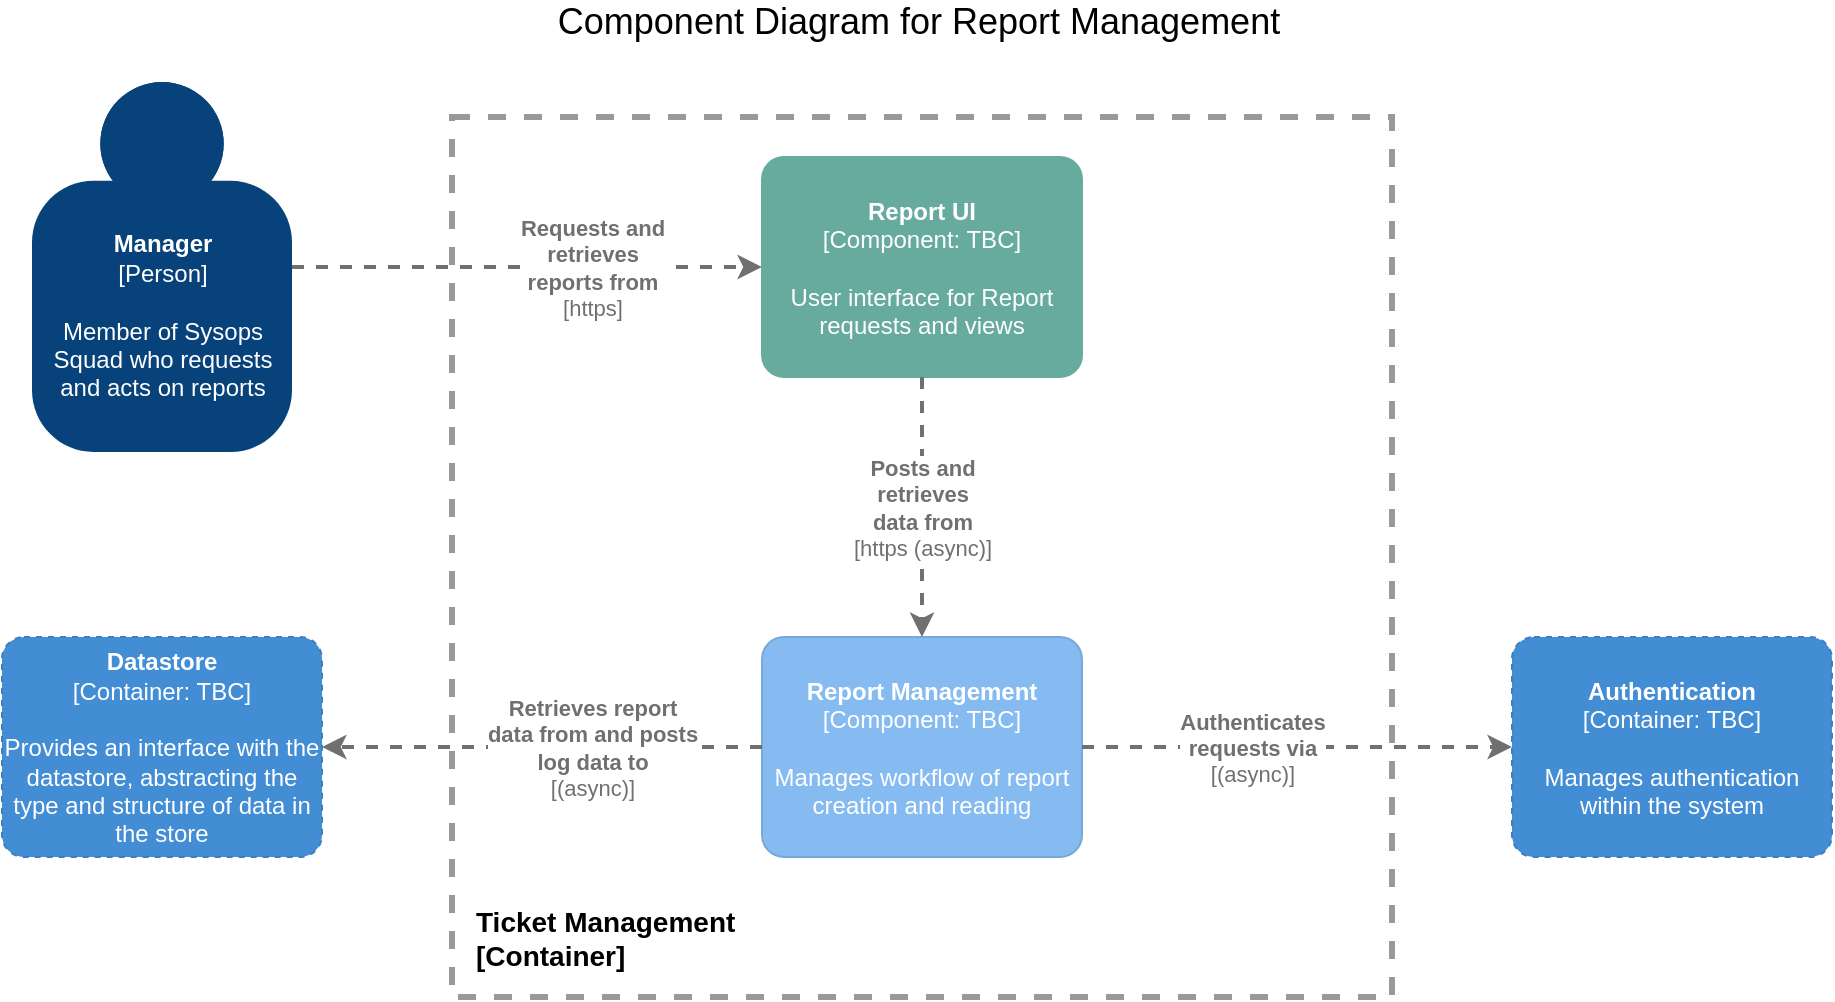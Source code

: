 <mxfile version="14.5.1" type="device"><diagram id="t8C2vAcFf4IVfgRRib2v" name="Page-1"><mxGraphModel dx="1089" dy="759" grid="1" gridSize="10" guides="1" tooltips="1" connect="1" arrows="1" fold="1" page="1" pageScale="1" pageWidth="1169" pageHeight="827" background="#FFFFFF" math="0" shadow="0"><root><mxCell id="0"/><mxCell id="1" parent="0"/><mxCell id="MCqfHT1OaZ1cbw39gqNF-1" value="&lt;font style=&quot;font-size: 18px&quot;&gt;Component Diagram for Report Management&lt;/font&gt;" style="text;html=1;align=center;verticalAlign=middle;resizable=0;points=[];autosize=1;" parent="1" vertex="1"><mxGeometry x="395" y="10" width="380" height="20" as="geometry"/></mxCell><mxCell id="MCqfHT1OaZ1cbw39gqNF-2" value="" style="rounded=0;whiteSpace=wrap;html=1;dashed=1;strokeWidth=3;strokeColor=#999999;fillColor=none;" parent="1" vertex="1"><mxGeometry x="352" y="67.5" width="470" height="440" as="geometry"/></mxCell><mxCell id="MCqfHT1OaZ1cbw39gqNF-3" value="&lt;font style=&quot;font-size: 14px&quot;&gt;&lt;b&gt;Ticket Management&lt;br&gt;[Container]&lt;/b&gt;&lt;/font&gt;" style="text;html=1;align=left;verticalAlign=middle;resizable=0;points=[];autosize=1;" parent="1" vertex="1"><mxGeometry x="362" y="457.5" width="150" height="40" as="geometry"/></mxCell><object placeholders="1" c4Name="Report Management" c4Type="Component" c4Technology="TBC" c4Description="Manages workflow of report creation and reading" label="&lt;b&gt;%c4Name%&lt;/b&gt;&lt;div&gt;[%c4Type%: %c4Technology%]&lt;/div&gt;&lt;br&gt;&lt;div&gt;%c4Description%&lt;/div&gt;" id="MCqfHT1OaZ1cbw39gqNF-9"><mxCell style="rounded=1;whiteSpace=wrap;html=1;labelBackgroundColor=none;fillColor=#85BBF0;fontColor=#ffffff;align=center;arcSize=10;strokeColor=#78A8D8;metaEdit=1;metaData={&quot;c4Type&quot;:{&quot;editable&quot;:false}};points=[[0.25,0,0],[0.5,0,0],[0.75,0,0],[1,0.25,0],[1,0.5,0],[1,0.75,0],[0.75,1,0],[0.5,1,0],[0.25,1,0],[0,0.75,0],[0,0.5,0],[0,0.25,0]];" parent="1" vertex="1"><mxGeometry x="507" y="327.5" width="160" height="110.0" as="geometry"/></mxCell></object><object placeholders="1" c4Name="Report UI" c4Type="Component" c4Technology="TBC" c4Description="User interface for Report requests and views" label="&lt;b&gt;%c4Name%&lt;/b&gt;&lt;div&gt;[%c4Type%: %c4Technology%]&lt;/div&gt;&lt;br&gt;&lt;div&gt;%c4Description%&lt;/div&gt;" id="MCqfHT1OaZ1cbw39gqNF-15"><mxCell style="rounded=1;whiteSpace=wrap;html=1;labelBackgroundColor=none;fontColor=#ffffff;align=center;arcSize=10;metaEdit=1;metaData={&quot;c4Type&quot;:{&quot;editable&quot;:false}};points=[[0.25,0,0],[0.5,0,0],[0.75,0,0],[1,0.25,0],[1,0.5,0],[1,0.75,0],[0.75,1,0],[0.5,1,0],[0.25,1,0],[0,0.75,0],[0,0.5,0],[0,0.25,0]];fillColor=#67AB9F;strokeColor=#67AB9F;" parent="1" vertex="1"><mxGeometry x="507" y="87.5" width="160" height="110.0" as="geometry"/></mxCell></object><object placeholders="1" c4Type="Relationship" c4Technology="https (async)" c4Description="Posts and &#10;retrieves &#10;data from" label="&lt;div style=&quot;text-align: left&quot;&gt;&lt;div style=&quot;text-align: center&quot;&gt;&lt;b&gt;%c4Description%&lt;/b&gt;&lt;/div&gt;&lt;div style=&quot;text-align: center&quot;&gt;[%c4Technology%]&lt;/div&gt;&lt;/div&gt;" id="MCqfHT1OaZ1cbw39gqNF-21"><mxCell style="edgeStyle=none;rounded=0;html=1;jettySize=auto;orthogonalLoop=1;strokeColor=#707070;strokeWidth=2;fontColor=#707070;jumpStyle=none;dashed=1;metaEdit=1;metaData={&quot;c4Type&quot;:{&quot;editable&quot;:false}};exitX=0.5;exitY=1;exitDx=0;exitDy=0;exitPerimeter=0;entryX=0.5;entryY=0;entryDx=0;entryDy=0;entryPerimeter=0;" parent="1" source="MCqfHT1OaZ1cbw39gqNF-15" target="MCqfHT1OaZ1cbw39gqNF-9" edge="1"><mxGeometry width="160" relative="1" as="geometry"><mxPoint x="352" y="202.5" as="sourcePoint"/><mxPoint x="662" y="302.5" as="targetPoint"/><mxPoint as="offset"/></mxGeometry></mxCell></object><object placeholders="1" c4Name="Datastore" c4Type="Container" c4Technology="TBC" c4Description="Provides an interface with the datastore, abstracting the type and structure of data in the store" label="&lt;b&gt;%c4Name%&lt;/b&gt;&lt;div&gt;[%c4Type%: %c4Technology%]&lt;/div&gt;&lt;br&gt;&lt;div&gt;%c4Description%&lt;/div&gt;" id="x1oJZIZ8zbi_hnztnYUb-1"><mxCell style="rounded=1;whiteSpace=wrap;html=1;labelBackgroundColor=none;fillColor=#438DD5;fontColor=#ffffff;align=center;arcSize=10;strokeColor=#3C7FC0;metaEdit=1;metaData={&quot;c4Type&quot;:{&quot;editable&quot;:false}};points=[[0.25,0,0],[0.5,0,0],[0.75,0,0],[1,0.25,0],[1,0.5,0],[1,0.75,0],[0.75,1,0],[0.5,1,0],[0.25,1,0],[0,0.75,0],[0,0.5,0],[0,0.25,0]];dashed=1;" parent="1" vertex="1"><mxGeometry x="127" y="327.5" width="160" height="110.0" as="geometry"/></mxCell></object><object c4Type="Relationship" c4Technology="(async)" c4Description="Retrieves report&#10;data from and posts &#10;log data to" label="&lt;div style=&quot;text-align: left&quot;&gt;&lt;div style=&quot;text-align: center&quot;&gt;&lt;b&gt;%c4Description%&lt;/b&gt;&lt;/div&gt;&lt;div style=&quot;text-align: center&quot;&gt;[%c4Technology%]&lt;/div&gt;&lt;/div&gt;" placeholders="1" id="x1oJZIZ8zbi_hnztnYUb-3"><mxCell style="edgeStyle=none;rounded=0;html=1;jettySize=auto;orthogonalLoop=1;strokeColor=#707070;strokeWidth=2;fontColor=#707070;jumpStyle=none;dashed=1;metaEdit=1;metaData={&quot;c4Type&quot;:{&quot;editable&quot;:false}};exitX=0;exitY=0.5;exitDx=0;exitDy=0;exitPerimeter=0;entryX=1;entryY=0.5;entryDx=0;entryDy=0;entryPerimeter=0;" parent="1" source="MCqfHT1OaZ1cbw39gqNF-9" target="x1oJZIZ8zbi_hnztnYUb-1" edge="1"><mxGeometry x="-0.227" width="160" relative="1" as="geometry"><mxPoint x="862" y="590.5" as="sourcePoint"/><mxPoint x="957" y="797.5" as="targetPoint"/><mxPoint as="offset"/></mxGeometry></mxCell></object><object placeholders="1" c4Name="Manager" c4Type="Person" c4Description="Member of Sysops &#10;Squad who requests&#10;and acts on reports" label="&lt;b&gt;%c4Name%&lt;/b&gt;&lt;div&gt;[%c4Type%]&lt;/div&gt;&lt;br&gt;&lt;div&gt;%c4Description%&lt;/div&gt;" id="c5VyCjZddHSbMFJtkgl9-2"><mxCell style="html=1;dashed=0;whitespace=wrap;fillColor=#08427b;strokeColor=none;fontColor=#ffffff;shape=mxgraph.c4.person;align=center;metaEdit=1;points=[[0.5,0,0],[1,0.5,0],[1,0.75,0],[0.75,1,0],[0.5,1,0],[0.25,1,0],[0,0.75,0],[0,0.5,0]];metaData={&quot;c4Type&quot;:{&quot;editable&quot;:false}};" parent="1" vertex="1"><mxGeometry x="142" y="50" width="130" height="185" as="geometry"/></mxCell></object><object placeholders="1" c4Type="Relationship" c4Technology="https" c4Description="Requests and &#10;retrieves &#10;reports from" label="&lt;div style=&quot;text-align: left&quot;&gt;&lt;div style=&quot;text-align: center&quot;&gt;&lt;b&gt;%c4Description%&lt;/b&gt;&lt;/div&gt;&lt;div style=&quot;text-align: center&quot;&gt;[%c4Technology%]&lt;/div&gt;&lt;/div&gt;" id="c5VyCjZddHSbMFJtkgl9-3"><mxCell style="edgeStyle=none;rounded=0;html=1;jettySize=auto;orthogonalLoop=1;strokeColor=#707070;strokeWidth=2;fontColor=#707070;jumpStyle=none;dashed=1;metaEdit=1;metaData={&quot;c4Type&quot;:{&quot;editable&quot;:false}};exitX=1;exitY=0.5;exitDx=0;exitDy=0;exitPerimeter=0;entryX=0;entryY=0.5;entryDx=0;entryDy=0;entryPerimeter=0;" parent="1" source="c5VyCjZddHSbMFJtkgl9-2" target="MCqfHT1OaZ1cbw39gqNF-15" edge="1"><mxGeometry x="0.277" width="160" relative="1" as="geometry"><mxPoint x="1262" y="-235" as="sourcePoint"/><mxPoint x="1362" y="117.5" as="targetPoint"/><mxPoint as="offset"/></mxGeometry></mxCell></object><object placeholders="1" c4Name="Authentication" c4Type="Container" c4Technology="TBC" c4Description="Manages authentication within the system" label="&lt;b&gt;%c4Name%&lt;/b&gt;&lt;div&gt;[%c4Type%: %c4Technology%]&lt;/div&gt;&lt;br&gt;&lt;div&gt;%c4Description%&lt;/div&gt;" id="c5VyCjZddHSbMFJtkgl9-4"><mxCell style="rounded=1;whiteSpace=wrap;html=1;labelBackgroundColor=none;fillColor=#438DD5;fontColor=#ffffff;align=center;arcSize=10;strokeColor=#3C7FC0;metaEdit=1;metaData={&quot;c4Type&quot;:{&quot;editable&quot;:false}};points=[[0.25,0,0],[0.5,0,0],[0.75,0,0],[1,0.25,0],[1,0.5,0],[1,0.75,0],[0.75,1,0],[0.5,1,0],[0.25,1,0],[0,0.75,0],[0,0.5,0],[0,0.25,0]];dashed=1;" parent="1" vertex="1"><mxGeometry x="882" y="327.5" width="160" height="110.0" as="geometry"/></mxCell></object><object c4Type="Relationship" c4Technology="(async)" c4Description="Authenticates &#10;requests via" label="&lt;div style=&quot;text-align: left&quot;&gt;&lt;div style=&quot;text-align: center&quot;&gt;&lt;b&gt;%c4Description%&lt;/b&gt;&lt;/div&gt;&lt;div style=&quot;text-align: center&quot;&gt;[%c4Technology%]&lt;/div&gt;&lt;/div&gt;" placeholders="1" id="c5VyCjZddHSbMFJtkgl9-5"><mxCell style="edgeStyle=none;rounded=0;html=1;jettySize=auto;orthogonalLoop=1;strokeColor=#707070;strokeWidth=2;fontColor=#707070;jumpStyle=none;dashed=1;metaEdit=1;metaData={&quot;c4Type&quot;:{&quot;editable&quot;:false}};exitX=1;exitY=0.5;exitDx=0;exitDy=0;exitPerimeter=0;entryX=0;entryY=0.5;entryDx=0;entryDy=0;entryPerimeter=0;" parent="1" source="MCqfHT1OaZ1cbw39gqNF-9" target="c5VyCjZddHSbMFJtkgl9-4" edge="1"><mxGeometry x="-0.209" width="160" relative="1" as="geometry"><mxPoint x="517" y="392.5" as="sourcePoint"/><mxPoint x="297" y="392.5" as="targetPoint"/><mxPoint as="offset"/></mxGeometry></mxCell></object></root></mxGraphModel></diagram></mxfile>